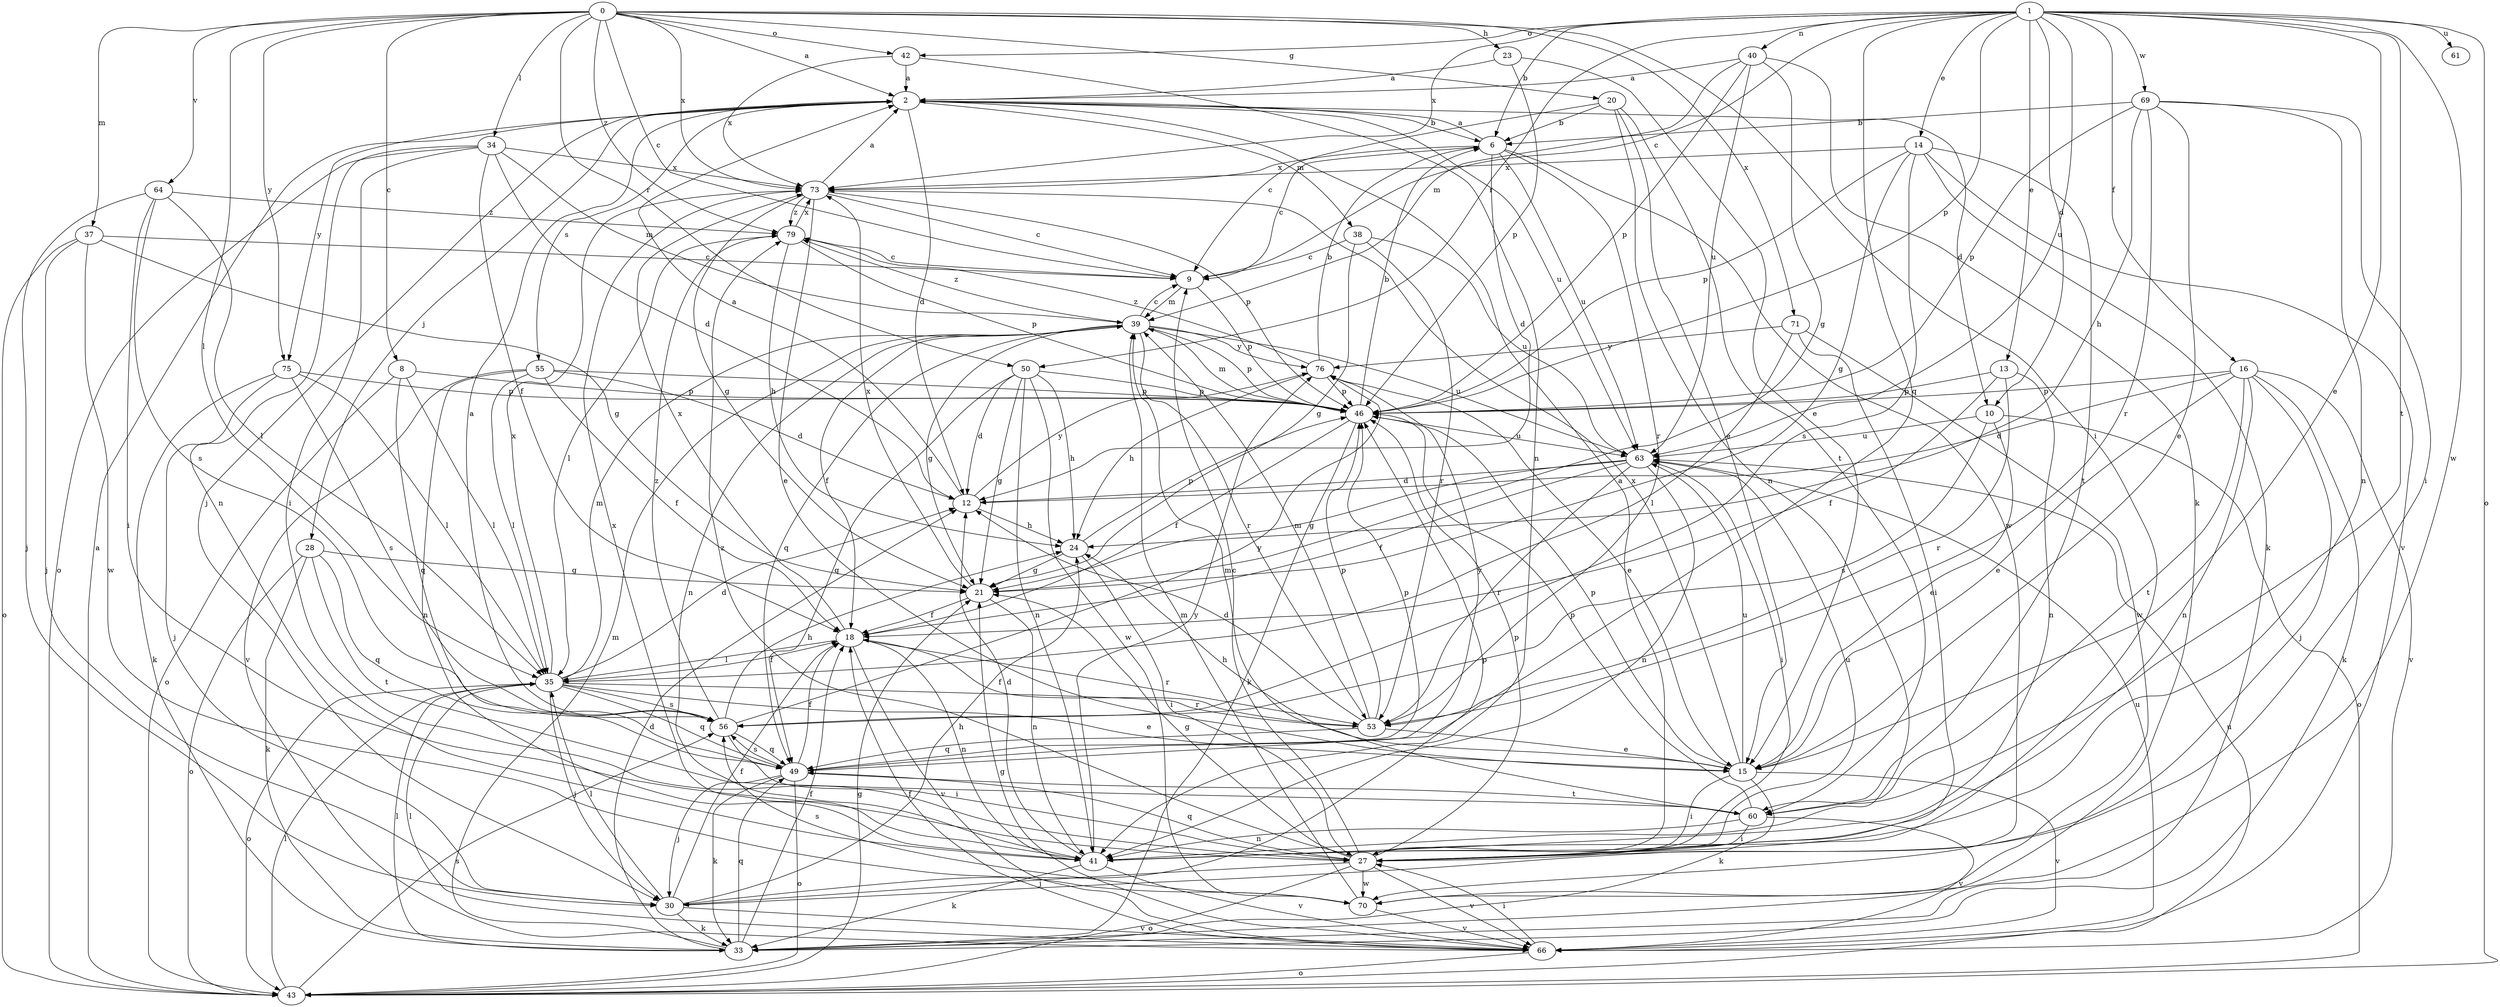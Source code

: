 strict digraph  {
0;
1;
2;
6;
8;
9;
10;
12;
13;
14;
15;
16;
18;
20;
21;
23;
24;
27;
28;
30;
33;
34;
35;
37;
38;
39;
40;
41;
42;
43;
46;
49;
50;
53;
55;
56;
60;
61;
63;
64;
66;
69;
70;
71;
73;
75;
76;
79;
0 -> 2  [label=a];
0 -> 8  [label=c];
0 -> 9  [label=c];
0 -> 20  [label=g];
0 -> 23  [label=h];
0 -> 27  [label=i];
0 -> 34  [label=l];
0 -> 35  [label=l];
0 -> 37  [label=m];
0 -> 42  [label=o];
0 -> 50  [label=r];
0 -> 64  [label=v];
0 -> 71  [label=x];
0 -> 73  [label=x];
0 -> 75  [label=y];
0 -> 79  [label=z];
1 -> 6  [label=b];
1 -> 9  [label=c];
1 -> 10  [label=d];
1 -> 13  [label=e];
1 -> 14  [label=e];
1 -> 15  [label=e];
1 -> 16  [label=f];
1 -> 40  [label=n];
1 -> 42  [label=o];
1 -> 43  [label=o];
1 -> 46  [label=p];
1 -> 49  [label=q];
1 -> 50  [label=r];
1 -> 60  [label=t];
1 -> 61  [label=u];
1 -> 63  [label=u];
1 -> 69  [label=w];
1 -> 70  [label=w];
1 -> 73  [label=x];
2 -> 6  [label=b];
2 -> 10  [label=d];
2 -> 12  [label=d];
2 -> 28  [label=j];
2 -> 30  [label=j];
2 -> 38  [label=m];
2 -> 55  [label=s];
2 -> 63  [label=u];
2 -> 75  [label=y];
6 -> 2  [label=a];
6 -> 9  [label=c];
6 -> 12  [label=d];
6 -> 53  [label=r];
6 -> 63  [label=u];
6 -> 70  [label=w];
6 -> 73  [label=x];
8 -> 35  [label=l];
8 -> 43  [label=o];
8 -> 46  [label=p];
8 -> 49  [label=q];
9 -> 39  [label=m];
9 -> 46  [label=p];
10 -> 15  [label=e];
10 -> 43  [label=o];
10 -> 56  [label=s];
10 -> 63  [label=u];
12 -> 2  [label=a];
12 -> 24  [label=h];
12 -> 76  [label=y];
13 -> 18  [label=f];
13 -> 41  [label=n];
13 -> 46  [label=p];
13 -> 53  [label=r];
14 -> 21  [label=g];
14 -> 33  [label=k];
14 -> 46  [label=p];
14 -> 56  [label=s];
14 -> 60  [label=t];
14 -> 66  [label=v];
14 -> 73  [label=x];
15 -> 24  [label=h];
15 -> 27  [label=i];
15 -> 33  [label=k];
15 -> 46  [label=p];
15 -> 63  [label=u];
15 -> 66  [label=v];
15 -> 73  [label=x];
16 -> 12  [label=d];
16 -> 15  [label=e];
16 -> 30  [label=j];
16 -> 33  [label=k];
16 -> 41  [label=n];
16 -> 46  [label=p];
16 -> 60  [label=t];
16 -> 66  [label=v];
18 -> 35  [label=l];
18 -> 41  [label=n];
18 -> 53  [label=r];
18 -> 66  [label=v];
18 -> 73  [label=x];
20 -> 6  [label=b];
20 -> 9  [label=c];
20 -> 15  [label=e];
20 -> 41  [label=n];
20 -> 60  [label=t];
21 -> 18  [label=f];
21 -> 41  [label=n];
21 -> 73  [label=x];
23 -> 2  [label=a];
23 -> 15  [label=e];
23 -> 46  [label=p];
24 -> 21  [label=g];
24 -> 27  [label=i];
24 -> 46  [label=p];
27 -> 2  [label=a];
27 -> 9  [label=c];
27 -> 21  [label=g];
27 -> 30  [label=j];
27 -> 43  [label=o];
27 -> 46  [label=p];
27 -> 49  [label=q];
27 -> 63  [label=u];
27 -> 66  [label=v];
27 -> 70  [label=w];
27 -> 79  [label=z];
28 -> 21  [label=g];
28 -> 33  [label=k];
28 -> 43  [label=o];
28 -> 49  [label=q];
28 -> 60  [label=t];
30 -> 18  [label=f];
30 -> 24  [label=h];
30 -> 33  [label=k];
30 -> 35  [label=l];
30 -> 46  [label=p];
30 -> 66  [label=v];
33 -> 12  [label=d];
33 -> 18  [label=f];
33 -> 35  [label=l];
33 -> 39  [label=m];
33 -> 49  [label=q];
34 -> 12  [label=d];
34 -> 18  [label=f];
34 -> 27  [label=i];
34 -> 39  [label=m];
34 -> 41  [label=n];
34 -> 43  [label=o];
34 -> 73  [label=x];
35 -> 12  [label=d];
35 -> 15  [label=e];
35 -> 18  [label=f];
35 -> 30  [label=j];
35 -> 39  [label=m];
35 -> 43  [label=o];
35 -> 49  [label=q];
35 -> 53  [label=r];
35 -> 56  [label=s];
35 -> 73  [label=x];
37 -> 9  [label=c];
37 -> 21  [label=g];
37 -> 30  [label=j];
37 -> 43  [label=o];
37 -> 70  [label=w];
38 -> 9  [label=c];
38 -> 21  [label=g];
38 -> 53  [label=r];
38 -> 63  [label=u];
39 -> 9  [label=c];
39 -> 18  [label=f];
39 -> 21  [label=g];
39 -> 41  [label=n];
39 -> 46  [label=p];
39 -> 49  [label=q];
39 -> 53  [label=r];
39 -> 63  [label=u];
39 -> 76  [label=y];
39 -> 79  [label=z];
40 -> 2  [label=a];
40 -> 21  [label=g];
40 -> 33  [label=k];
40 -> 39  [label=m];
40 -> 46  [label=p];
40 -> 63  [label=u];
41 -> 12  [label=d];
41 -> 33  [label=k];
41 -> 66  [label=v];
41 -> 73  [label=x];
41 -> 76  [label=y];
42 -> 2  [label=a];
42 -> 41  [label=n];
42 -> 73  [label=x];
43 -> 2  [label=a];
43 -> 21  [label=g];
43 -> 35  [label=l];
43 -> 56  [label=s];
43 -> 63  [label=u];
46 -> 6  [label=b];
46 -> 18  [label=f];
46 -> 33  [label=k];
46 -> 39  [label=m];
46 -> 63  [label=u];
49 -> 18  [label=f];
49 -> 30  [label=j];
49 -> 33  [label=k];
49 -> 43  [label=o];
49 -> 46  [label=p];
49 -> 56  [label=s];
49 -> 60  [label=t];
49 -> 76  [label=y];
50 -> 12  [label=d];
50 -> 21  [label=g];
50 -> 24  [label=h];
50 -> 41  [label=n];
50 -> 46  [label=p];
50 -> 49  [label=q];
50 -> 70  [label=w];
53 -> 12  [label=d];
53 -> 15  [label=e];
53 -> 18  [label=f];
53 -> 39  [label=m];
53 -> 46  [label=p];
53 -> 49  [label=q];
55 -> 12  [label=d];
55 -> 18  [label=f];
55 -> 35  [label=l];
55 -> 41  [label=n];
55 -> 46  [label=p];
55 -> 66  [label=v];
56 -> 2  [label=a];
56 -> 24  [label=h];
56 -> 27  [label=i];
56 -> 49  [label=q];
56 -> 76  [label=y];
56 -> 79  [label=z];
60 -> 27  [label=i];
60 -> 39  [label=m];
60 -> 41  [label=n];
60 -> 46  [label=p];
60 -> 66  [label=v];
63 -> 12  [label=d];
63 -> 18  [label=f];
63 -> 21  [label=g];
63 -> 27  [label=i];
63 -> 41  [label=n];
63 -> 53  [label=r];
64 -> 27  [label=i];
64 -> 30  [label=j];
64 -> 35  [label=l];
64 -> 56  [label=s];
64 -> 79  [label=z];
66 -> 18  [label=f];
66 -> 21  [label=g];
66 -> 27  [label=i];
66 -> 35  [label=l];
66 -> 43  [label=o];
66 -> 63  [label=u];
69 -> 6  [label=b];
69 -> 15  [label=e];
69 -> 24  [label=h];
69 -> 27  [label=i];
69 -> 41  [label=n];
69 -> 46  [label=p];
69 -> 53  [label=r];
70 -> 39  [label=m];
70 -> 56  [label=s];
70 -> 66  [label=v];
71 -> 27  [label=i];
71 -> 35  [label=l];
71 -> 70  [label=w];
71 -> 76  [label=y];
73 -> 2  [label=a];
73 -> 9  [label=c];
73 -> 15  [label=e];
73 -> 21  [label=g];
73 -> 46  [label=p];
73 -> 79  [label=z];
75 -> 30  [label=j];
75 -> 33  [label=k];
75 -> 35  [label=l];
75 -> 46  [label=p];
75 -> 56  [label=s];
76 -> 6  [label=b];
76 -> 15  [label=e];
76 -> 24  [label=h];
76 -> 46  [label=p];
76 -> 79  [label=z];
79 -> 9  [label=c];
79 -> 24  [label=h];
79 -> 35  [label=l];
79 -> 46  [label=p];
79 -> 73  [label=x];
}
